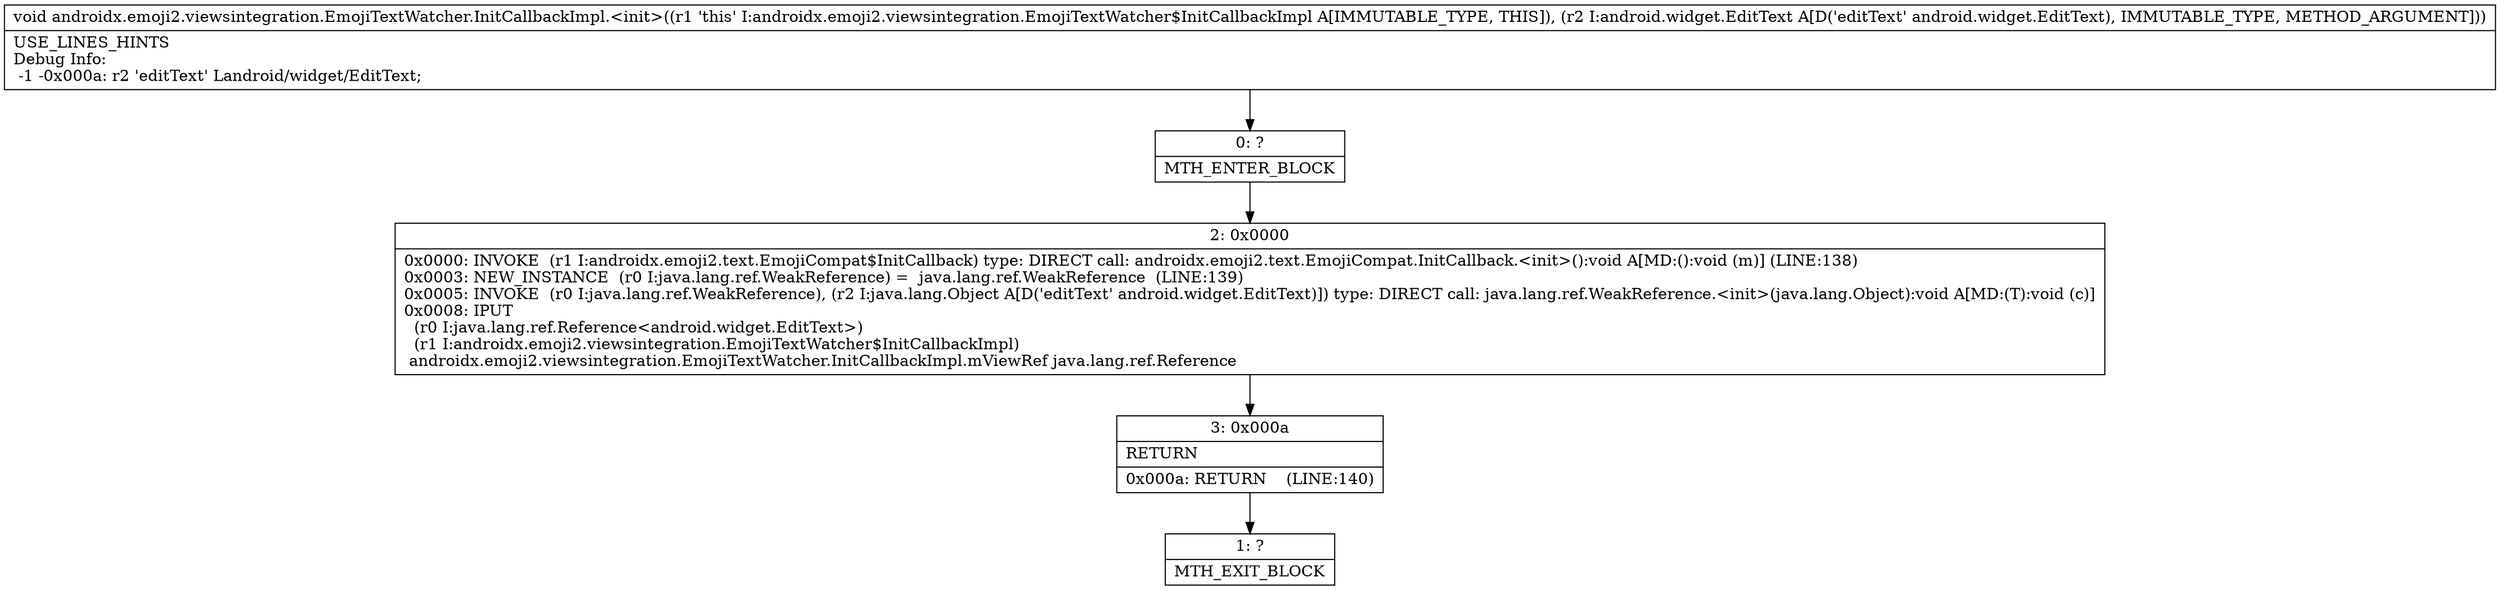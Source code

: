 digraph "CFG forandroidx.emoji2.viewsintegration.EmojiTextWatcher.InitCallbackImpl.\<init\>(Landroid\/widget\/EditText;)V" {
Node_0 [shape=record,label="{0\:\ ?|MTH_ENTER_BLOCK\l}"];
Node_2 [shape=record,label="{2\:\ 0x0000|0x0000: INVOKE  (r1 I:androidx.emoji2.text.EmojiCompat$InitCallback) type: DIRECT call: androidx.emoji2.text.EmojiCompat.InitCallback.\<init\>():void A[MD:():void (m)] (LINE:138)\l0x0003: NEW_INSTANCE  (r0 I:java.lang.ref.WeakReference) =  java.lang.ref.WeakReference  (LINE:139)\l0x0005: INVOKE  (r0 I:java.lang.ref.WeakReference), (r2 I:java.lang.Object A[D('editText' android.widget.EditText)]) type: DIRECT call: java.lang.ref.WeakReference.\<init\>(java.lang.Object):void A[MD:(T):void (c)]\l0x0008: IPUT  \l  (r0 I:java.lang.ref.Reference\<android.widget.EditText\>)\l  (r1 I:androidx.emoji2.viewsintegration.EmojiTextWatcher$InitCallbackImpl)\l androidx.emoji2.viewsintegration.EmojiTextWatcher.InitCallbackImpl.mViewRef java.lang.ref.Reference \l}"];
Node_3 [shape=record,label="{3\:\ 0x000a|RETURN\l|0x000a: RETURN    (LINE:140)\l}"];
Node_1 [shape=record,label="{1\:\ ?|MTH_EXIT_BLOCK\l}"];
MethodNode[shape=record,label="{void androidx.emoji2.viewsintegration.EmojiTextWatcher.InitCallbackImpl.\<init\>((r1 'this' I:androidx.emoji2.viewsintegration.EmojiTextWatcher$InitCallbackImpl A[IMMUTABLE_TYPE, THIS]), (r2 I:android.widget.EditText A[D('editText' android.widget.EditText), IMMUTABLE_TYPE, METHOD_ARGUMENT]))  | USE_LINES_HINTS\lDebug Info:\l  \-1 \-0x000a: r2 'editText' Landroid\/widget\/EditText;\l}"];
MethodNode -> Node_0;Node_0 -> Node_2;
Node_2 -> Node_3;
Node_3 -> Node_1;
}

